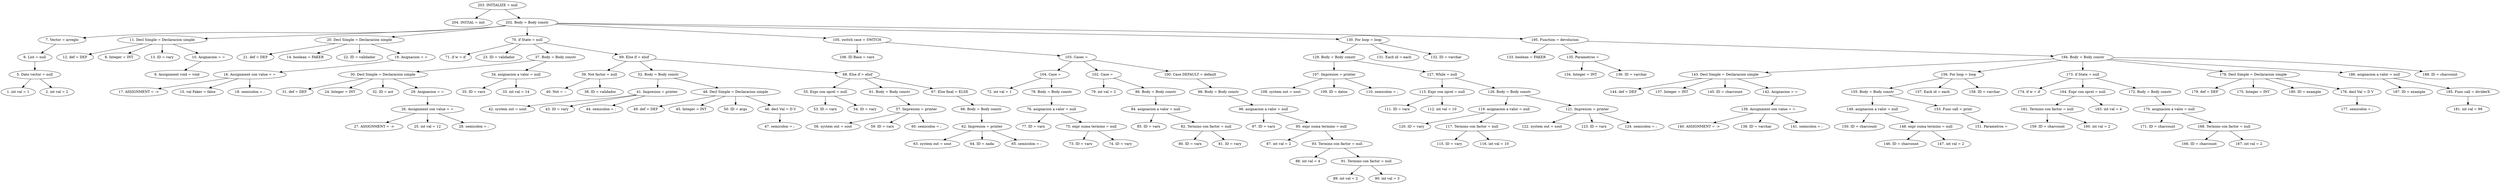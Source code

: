 digraph G {
"203. INITIALIZE = null"->"204. INITIAL = init"
"203. INITIALIZE = null"->"202. Body = Body constr"
"202. Body = Body constr"->"7. Vector = arreglo"
"7. Vector = arreglo"->"6. List = null"
"6. List = null"->"5. Dato vector = null"
"5. Dato vector = null"->"1. int val = 1"
"5. Dato vector = null"->"2. int val = 2"
"202. Body = Body constr"->"11. Decl Simple = Declaracion simple"
"11. Decl Simple = Declaracion simple"->"12. def = DEF"
"11. Decl Simple = Declaracion simple"->"8. Integer = INT"
"11. Decl Simple = Declaracion simple"->"13. ID = vary"
"11. Decl Simple = Declaracion simple"->"10. Asignacion = ="
"10. Asignacion = ="->"9. Assignment void = void"
"202. Body = Body constr"->"20. Decl Simple = Declaracion simple"
"20. Decl Simple = Declaracion simple"->"21. def = DEF"
"20. Decl Simple = Declaracion simple"->"14. boolean = FAKER"
"20. Decl Simple = Declaracion simple"->"22. ID = validador"
"20. Decl Simple = Declaracion simple"->"19. Asignacion = ="
"19. Asignacion = ="->"16. Assignment con value = ="
"16. Assignment con value = ="->"17. ASSIGNMENT = ->"
"16. Assignment con value = ="->"15. val Faker = false"
"16. Assignment con value = ="->"18. semicolon = ;"
"202. Body = Body constr"->"70. if State = null"
"70. if State = null"->"71. if w = if"
"70. if State = null"->"23. ID = validador"
"70. if State = null"->"37. Body = Body constr"
"37. Body = Body constr"->"30. Decl Simple = Declaracion simple"
"30. Decl Simple = Declaracion simple"->"31. def = DEF"
"30. Decl Simple = Declaracion simple"->"24. Integer = INT"
"30. Decl Simple = Declaracion simple"->"32. ID = act"
"30. Decl Simple = Declaracion simple"->"29. Asignacion = ="
"29. Asignacion = ="->"26. Assignment con value = ="
"26. Assignment con value = ="->"27. ASSIGNMENT = ->"
"26. Assignment con value = ="->"25. int val = 12"
"26. Assignment con value = ="->"28. semicolon = ;"
"37. Body = Body constr"->"34. asignacion a valor = null"
"34. asignacion a valor = null"->"35. ID = varx"
"34. asignacion a valor = null"->"33. int val = 14"
"70. if State = null"->"69. Else if = elsif"
"69. Else if = elsif"->"39. Not factor = null"
"39. Not factor = null"->"40. Not = ~"
"39. Not factor = null"->"38. ID = validador"
"69. Else if = elsif"->"52. Body = Body constr"
"52. Body = Body constr"->"41. Impresion = printer"
"41. Impresion = printer"->"42. system out = sout"
"41. Impresion = printer"->"43. ID = vary"
"41. Impresion = printer"->"44. semicolon = ;"
"52. Body = Body constr"->"48. Decl Simple = Declaracion simple"
"48. Decl Simple = Declaracion simple"->"49. def = DEF"
"48. Decl Simple = Declaracion simple"->"45. Integer = INT"
"48. Decl Simple = Declaracion simple"->"50. ID = args"
"48. Decl Simple = Declaracion simple"->"46. decl Val = D V"
"46. decl Val = D V"->"47. semicolon = ;"
"69. Else if = elsif"->"68. Else if = elsif"
"68. Else if = elsif"->"55. Expr con oprel = null"
"55. Expr con oprel = null"->"53. ID = varx"
"55. Expr con oprel = null"->"54. ID = vary"
"68. Else if = elsif"->"61. Body = Body constr"
"61. Body = Body constr"->"57. Impresion = printer"
"57. Impresion = printer"->"58. system out = sout"
"57. Impresion = printer"->"59. ID = varx"
"57. Impresion = printer"->"60. semicolon = ;"
"68. Else if = elsif"->"67. Else final = ELSE"
"67. Else final = ELSE"->"66. Body = Body constr"
"66. Body = Body constr"->"62. Impresion = printer"
"62. Impresion = printer"->"63. system out = sout"
"62. Impresion = printer"->"64. ID = nada"
"62. Impresion = printer"->"65. semicolon = ;"
"202. Body = Body constr"->"105. switch case = SWITCH"
"105. switch case = SWITCH"->"106. ID Base = varx"
"105. switch case = SWITCH"->"103. Cases =  "
"103. Cases =  "->"104. Case =  "
"104. Case =  "->"72. int val = 1"
"104. Case =  "->"78. Body = Body constr"
"78. Body = Body constr"->"76. asignacion a valor = null"
"76. asignacion a valor = null"->"77. ID = varx"
"76. asignacion a valor = null"->"75. expr suma termino = null"
"75. expr suma termino = null"->"73. ID = varx"
"75. expr suma termino = null"->"74. ID = vary"
"103. Cases =  "->"102. Case =  "
"102. Case =  "->"79. int val = 2"
"102. Case =  "->"86. Body = Body constr"
"86. Body = Body constr"->"84. asignacion a valor = null"
"84. asignacion a valor = null"->"85. ID = varx"
"84. asignacion a valor = null"->"82. Termino con factor = null"
"82. Termino con factor = null"->"80. ID = varx"
"82. Termino con factor = null"->"81. ID = vary"
"103. Cases =  "->"100. Case DEFAULT = default"
"100. Case DEFAULT = default"->"98. Body = Body constr"
"98. Body = Body constr"->"96. asignacion a valor = null"
"96. asignacion a valor = null"->"97. ID = varx"
"96. asignacion a valor = null"->"95. expr suma termino = null"
"95. expr suma termino = null"->"87. int val = 2"
"95. expr suma termino = null"->"93. Termino con factor = null"
"93. Termino con factor = null"->"88. int val = 4"
"93. Termino con factor = null"->"91. Termino con factor = null"
"91. Termino con factor = null"->"89. int val = 2"
"91. Termino con factor = null"->"90. int val = 3"
"202. Body = Body constr"->"130. For loop = loop"
"130. For loop = loop"->"129. Body = Body constr"
"129. Body = Body constr"->"107. Impresion = printer"
"107. Impresion = printer"->"108. system out = sout"
"107. Impresion = printer"->"109. ID = datos"
"107. Impresion = printer"->"110. semicolon = ;"
"129. Body = Body constr"->"127. While = null"
"127. While = null"->"113. Expr con oprel = null"
"113. Expr con oprel = null"->"111. ID = varx"
"113. Expr con oprel = null"->"112. int val = 10"
"127. While = null"->"126. Body = Body constr"
"126. Body = Body constr"->"119. asignacion a valor = null"
"119. asignacion a valor = null"->"120. ID = vary"
"119. asignacion a valor = null"->"117. Termino con factor = null"
"117. Termino con factor = null"->"115. ID = vary"
"117. Termino con factor = null"->"116. int val = 10"
"126. Body = Body constr"->"121. Impresion = printer"
"121. Impresion = printer"->"122. system out = sout"
"121. Impresion = printer"->"123. ID = varx"
"121. Impresion = printer"->"124. semicolon = ;"
"130. For loop = loop"->"131. Each id = each"
"130. For loop = loop"->"132. ID = varchar"
"202. Body = Body constr"->"195. Function = devolucion"
"195. Function = devolucion"->"133. boolean = FAKER"
"195. Function = devolucion"->"135. Parametros =  "
"135. Parametros =  "->"134. Integer = INT"
"135. Parametros =  "->"136. ID = varchar"
"195. Function = devolucion"->"194. Body = Body constr"
"194. Body = Body constr"->"143. Decl Simple = Declaracion simple"
"143. Decl Simple = Declaracion simple"->"144. def = DEF"
"143. Decl Simple = Declaracion simple"->"137. Integer = INT"
"143. Decl Simple = Declaracion simple"->"145. ID = charcount"
"143. Decl Simple = Declaracion simple"->"142. Asignacion = ="
"142. Asignacion = ="->"139. Assignment con value = ="
"139. Assignment con value = ="->"140. ASSIGNMENT = ->"
"139. Assignment con value = ="->"138. ID = varchar"
"139. Assignment con value = ="->"141. semicolon = ;"
"194. Body = Body constr"->"156. For loop = loop"
"156. For loop = loop"->"155. Body = Body constr"
"155. Body = Body constr"->"149. asignacion a valor = null"
"149. asignacion a valor = null"->"150. ID = charcount"
"149. asignacion a valor = null"->"148. expr suma termino = null"
"148. expr suma termino = null"->"146. ID = charcount"
"148. expr suma termino = null"->"147. int val = 2"
"155. Body = Body constr"->"153. Func call = print"
"153. Func call = print"->"151. Parametros =  "
"156. For loop = loop"->"157. Each id = each"
"156. For loop = loop"->"158. ID = varchar"
"194. Body = Body constr"->"173. if State = null"
"173. if State = null"->"174. if w = if"
"173. if State = null"->"164. Expr con oprel = null"
"164. Expr con oprel = null"->"161. Termino con factor = null"
"161. Termino con factor = null"->"159. ID = charcount"
"161. Termino con factor = null"->"160. int val = 2"
"164. Expr con oprel = null"->"163. int val = 4"
"173. if State = null"->"172. Body = Body constr"
"172. Body = Body constr"->"170. asignacion a valor = null"
"170. asignacion a valor = null"->"171. ID = charcount"
"170. asignacion a valor = null"->"168. Termino con factor = null"
"168. Termino con factor = null"->"166. ID = charcount"
"168. Termino con factor = null"->"167. int val = 2"
"194. Body = Body constr"->"178. Decl Simple = Declaracion simple"
"178. Decl Simple = Declaracion simple"->"179. def = DEF"
"178. Decl Simple = Declaracion simple"->"175. Integer = INT"
"178. Decl Simple = Declaracion simple"->"180. ID = example"
"178. Decl Simple = Declaracion simple"->"176. decl Val = D V"
"176. decl Val = D V"->"177. semicolon = ;"
"194. Body = Body constr"->"186. asignacion a valor = null"
"186. asignacion a valor = null"->"187. ID = example"
"186. asignacion a valor = null"->"185. Func call = dividerX"
"185. Func call = dividerX"->"181. int val = 99"
"194. Body = Body constr"->"188. ID = charcount"


}
